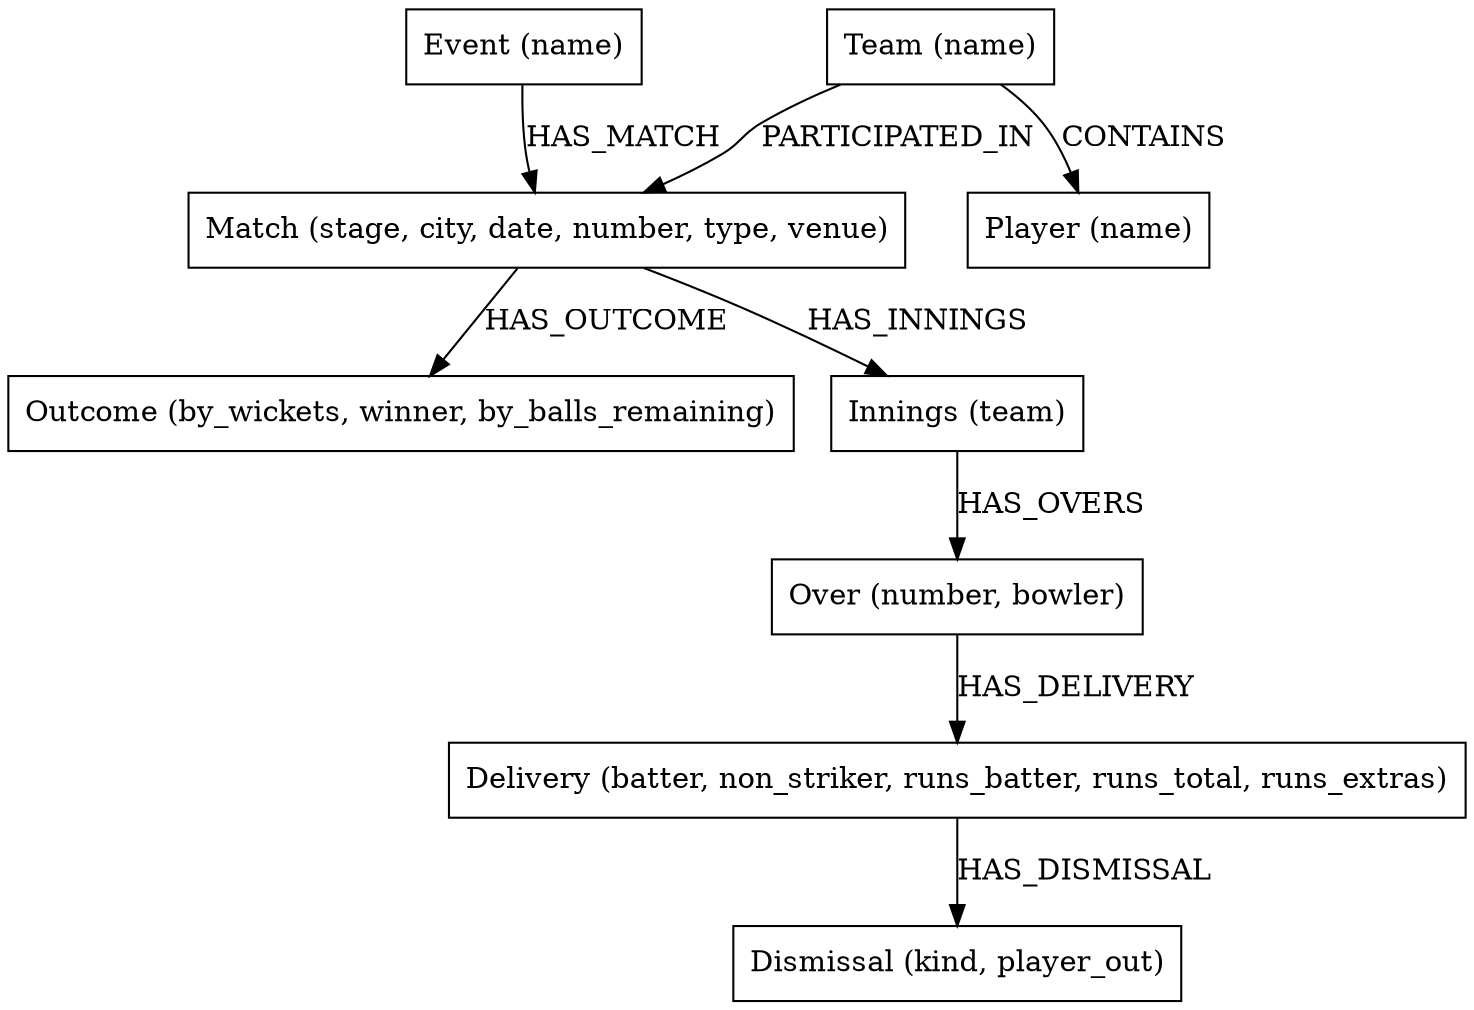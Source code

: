 digraph ERD {
    node [shape=record];
    Event [label="{Event (name)}"];
    Match [label="{Match (stage, city, date, number, type, venue)}"];
    Team [label="{Team (name)}"];
    Player [label="{Player (name)}"];
    Outcome [label="{Outcome (by_wickets, winner, by_balls_remaining)}"];
    Innings [label="{Innings (team)}"];
    Over [label="{Over (number, bowler)}"];
    Delivery [label="{Delivery (batter, non_striker, runs_batter, runs_total, runs_extras)}"];
    Dismissal [label="{Dismissal (kind, player_out)}"];
    Event -> Match [label="HAS_MATCH"];
    Match -> Outcome [label="HAS_OUTCOME"];
    Match -> Innings [label="HAS_INNINGS"];
    Team -> Match [label="PARTICIPATED_IN"];
    Team -> Player [label="CONTAINS"];
    Innings -> Over [label="HAS_OVERS"];
    Over -> Delivery [label="HAS_DELIVERY"];
    Delivery -> Dismissal [label="HAS_DISMISSAL"];
}
